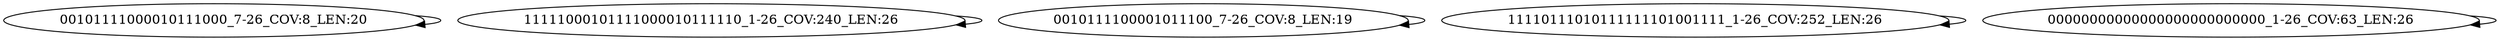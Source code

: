 digraph G {
    "00101111000010111000_7-26_COV:8_LEN:20" -> "00101111000010111000_7-26_COV:8_LEN:20";
    "11111000101111000010111110_1-26_COV:240_LEN:26" -> "11111000101111000010111110_1-26_COV:240_LEN:26";
    "0010111100001011100_7-26_COV:8_LEN:19" -> "0010111100001011100_7-26_COV:8_LEN:19";
    "11110111010111111101001111_1-26_COV:252_LEN:26" -> "11110111010111111101001111_1-26_COV:252_LEN:26";
    "00000000000000000000000000_1-26_COV:63_LEN:26" -> "00000000000000000000000000_1-26_COV:63_LEN:26";
}
